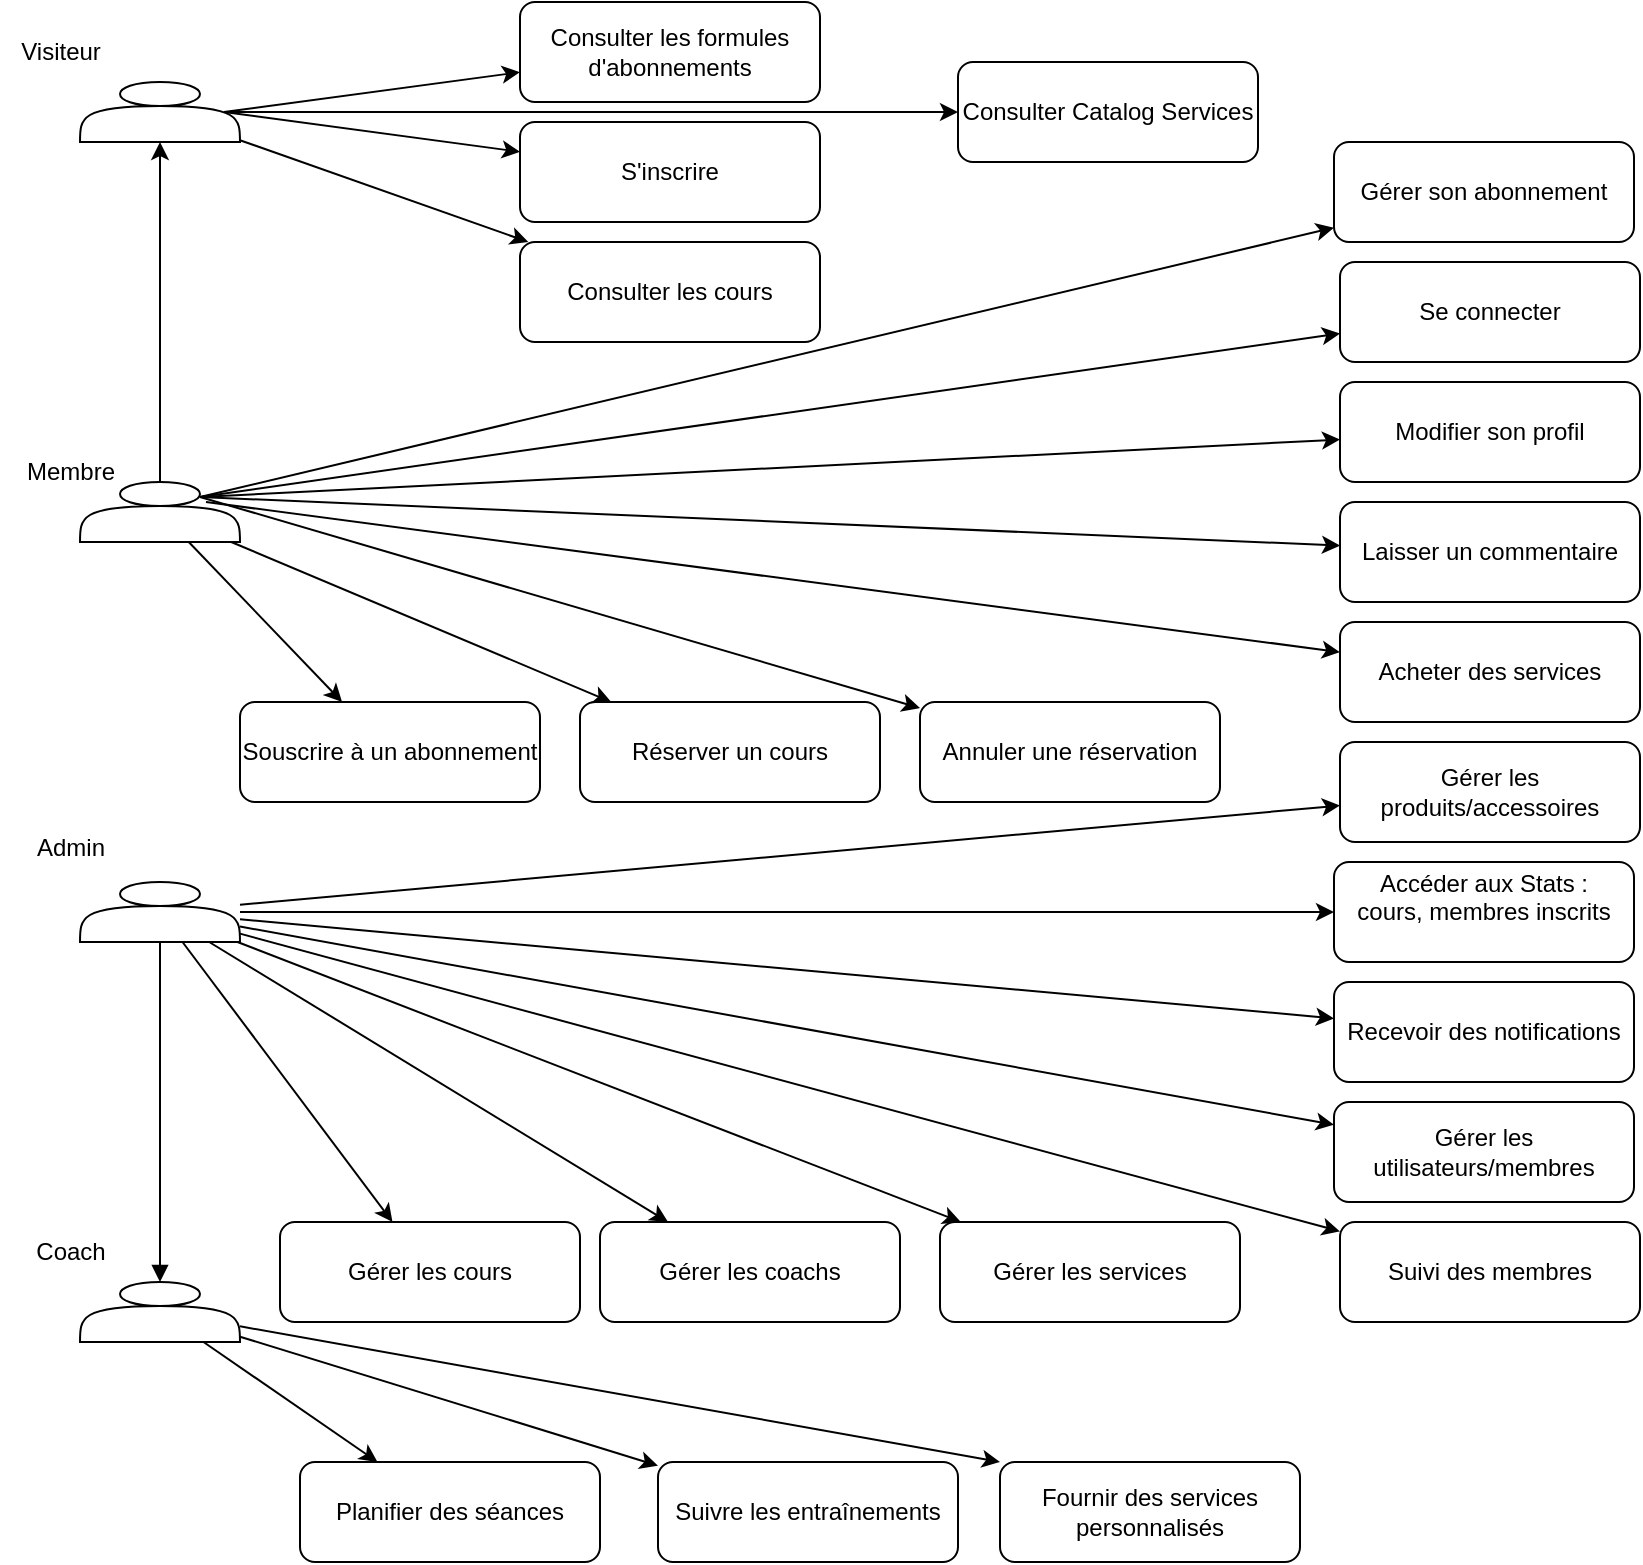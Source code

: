 <mxfile version="24.7.7">
  <diagram name="Page-1" id="BdN76-tdilZYNQ-DIlIB">
    <mxGraphModel dx="1687" dy="887" grid="0" gridSize="10" guides="1" tooltips="1" connect="1" arrows="1" fold="1" page="0" pageScale="1" pageWidth="827" pageHeight="1169" math="0" shadow="0">
      <root>
        <mxCell id="0" />
        <mxCell id="1" parent="0" />
        <mxCell id="2" value="" style="shape=actor" vertex="1" parent="1">
          <mxGeometry x="50" y="100" width="80" height="30" as="geometry" />
        </mxCell>
        <mxCell id="RHNZIFpAmjMhrLeifJv8-56" style="edgeStyle=orthogonalEdgeStyle;rounded=0;orthogonalLoop=1;jettySize=auto;html=1;exitX=0.5;exitY=0;exitDx=0;exitDy=0;entryX=0.5;entryY=1;entryDx=0;entryDy=0;" edge="1" parent="1" source="3" target="2">
          <mxGeometry relative="1" as="geometry" />
        </mxCell>
        <mxCell id="3" value="" style="shape=actor" vertex="1" parent="1">
          <mxGeometry x="50" y="300" width="80" height="30" as="geometry" />
        </mxCell>
        <mxCell id="4" value="" style="shape=actor" vertex="1" parent="1">
          <mxGeometry x="50" y="500" width="80" height="30" as="geometry" />
        </mxCell>
        <mxCell id="5" value="" style="shape=actor" vertex="1" parent="1">
          <mxGeometry x="50" y="700" width="80" height="30" as="geometry" />
        </mxCell>
        <mxCell id="6" value="S&#39;inscrire" style="rounded=1;whiteSpace=wrap" vertex="1" parent="1">
          <mxGeometry x="270" y="120" width="150" height="50" as="geometry" />
        </mxCell>
        <mxCell id="7" value="Consulter les cours" style="rounded=1;whiteSpace=wrap" vertex="1" parent="1">
          <mxGeometry x="270" y="180" width="150" height="50" as="geometry" />
        </mxCell>
        <mxCell id="8" value="Se connecter" style="rounded=1;whiteSpace=wrap" vertex="1" parent="1">
          <mxGeometry x="680" y="190" width="150" height="50" as="geometry" />
        </mxCell>
        <mxCell id="9" value="Réserver un cours" style="rounded=1;whiteSpace=wrap" vertex="1" parent="1">
          <mxGeometry x="300" y="410" width="150" height="50" as="geometry" />
        </mxCell>
        <mxCell id="10" value="Souscrire à un abonnement" style="rounded=1;whiteSpace=wrap" vertex="1" parent="1">
          <mxGeometry x="130" y="410" width="150" height="50" as="geometry" />
        </mxCell>
        <mxCell id="11" value="Consulter les formules d&#39;abonnements" style="rounded=1;whiteSpace=wrap" vertex="1" parent="1">
          <mxGeometry x="270" y="60" width="150" height="50" as="geometry" />
        </mxCell>
        <mxCell id="12" value="Modifier son profil" style="rounded=1;whiteSpace=wrap" vertex="1" parent="1">
          <mxGeometry x="680" y="250" width="150" height="50" as="geometry" />
        </mxCell>
        <mxCell id="13" value="Laisser un commentaire" style="rounded=1;whiteSpace=wrap" vertex="1" parent="1">
          <mxGeometry x="680" y="310" width="150" height="50" as="geometry" />
        </mxCell>
        <mxCell id="14" value="Acheter des services" style="rounded=1;whiteSpace=wrap" vertex="1" parent="1">
          <mxGeometry x="680" y="370" width="150" height="50" as="geometry" />
        </mxCell>
        <mxCell id="15" value="Annuler une réservation" style="rounded=1;whiteSpace=wrap" vertex="1" parent="1">
          <mxGeometry x="470" y="410" width="150" height="50" as="geometry" />
        </mxCell>
        <mxCell id="16" value="Gérer son abonnement" style="rounded=1;whiteSpace=wrap" vertex="1" parent="1">
          <mxGeometry x="677" y="130" width="150" height="50" as="geometry" />
        </mxCell>
        <mxCell id="17" value="Suivi des membres" style="rounded=1;whiteSpace=wrap" vertex="1" parent="1">
          <mxGeometry x="680" y="670" width="150" height="50" as="geometry" />
        </mxCell>
        <mxCell id="18" value="Gérer les utilisateurs/membres" style="rounded=1;whiteSpace=wrap" vertex="1" parent="1">
          <mxGeometry x="677" y="610" width="150" height="50" as="geometry" />
        </mxCell>
        <mxCell id="19" value="Gérer les cours" style="rounded=1;whiteSpace=wrap" vertex="1" parent="1">
          <mxGeometry x="150" y="670" width="150" height="50" as="geometry" />
        </mxCell>
        <mxCell id="20" value="Gérer les coachs" style="rounded=1;whiteSpace=wrap" vertex="1" parent="1">
          <mxGeometry x="310" y="670" width="150" height="50" as="geometry" />
        </mxCell>
        <mxCell id="21" value="Gérer les produits/accessoires" style="rounded=1;whiteSpace=wrap" vertex="1" parent="1">
          <mxGeometry x="680" y="430" width="150" height="50" as="geometry" />
        </mxCell>
        <mxCell id="22" value="Gérer les services" style="rounded=1;whiteSpace=wrap" vertex="1" parent="1">
          <mxGeometry x="480" y="670" width="150" height="50" as="geometry" />
        </mxCell>
        <mxCell id="23" value="Accéder aux Stats :&#xa;cours, membres inscrits&#xa;" style="rounded=1;whiteSpace=wrap" vertex="1" parent="1">
          <mxGeometry x="677" y="490" width="150" height="50" as="geometry" />
        </mxCell>
        <mxCell id="24" value="Recevoir des notifications" style="rounded=1;whiteSpace=wrap" vertex="1" parent="1">
          <mxGeometry x="677" y="550" width="150" height="50" as="geometry" />
        </mxCell>
        <mxCell id="26" value="Planifier des séances" style="rounded=1;whiteSpace=wrap" vertex="1" parent="1">
          <mxGeometry x="160" y="790" width="150" height="50" as="geometry" />
        </mxCell>
        <mxCell id="27" value="Suivre les entraînements" style="rounded=1;whiteSpace=wrap" vertex="1" parent="1">
          <mxGeometry x="339" y="790" width="150" height="50" as="geometry" />
        </mxCell>
        <mxCell id="28" value="Fournir des services personnalisés" style="rounded=1;whiteSpace=wrap" vertex="1" parent="1">
          <mxGeometry x="510" y="790" width="150" height="50" as="geometry" />
        </mxCell>
        <mxCell id="29" style="rounded=1;exitX=0.9;exitY=0.5;exitDx=0;exitDy=0;exitPerimeter=0;" edge="1" parent="1" source="2" target="6">
          <mxGeometry relative="1" as="geometry" />
        </mxCell>
        <mxCell id="30" style="rounded=1;" edge="1" parent="1" source="2" target="7">
          <mxGeometry relative="1" as="geometry" />
        </mxCell>
        <mxCell id="31" style="rounded=1;exitX=0.75;exitY=0.25;exitDx=0;exitDy=0;exitPerimeter=0;" edge="1" parent="1" source="3" target="8">
          <mxGeometry relative="1" as="geometry" />
        </mxCell>
        <mxCell id="32" style="rounded=1;" edge="1" parent="1" source="3" target="9">
          <mxGeometry relative="1" as="geometry" />
        </mxCell>
        <mxCell id="33" style="rounded=1;" edge="1" parent="1" source="3" target="10">
          <mxGeometry relative="1" as="geometry" />
        </mxCell>
        <mxCell id="34" style="rounded=1;exitX=0.9;exitY=0.5;exitDx=0;exitDy=0;exitPerimeter=0;" edge="1" parent="1" source="2" target="11">
          <mxGeometry relative="1" as="geometry" />
        </mxCell>
        <mxCell id="35" style="rounded=1;exitX=0.75;exitY=0.25;exitDx=0;exitDy=0;exitPerimeter=0;" edge="1" parent="1" source="3" target="12">
          <mxGeometry relative="1" as="geometry" />
        </mxCell>
        <mxCell id="36" style="rounded=1;exitX=0.75;exitY=0.25;exitDx=0;exitDy=0;exitPerimeter=0;" edge="1" parent="1" source="3" target="13">
          <mxGeometry relative="1" as="geometry" />
        </mxCell>
        <mxCell id="37" style="rounded=1;" edge="1" parent="1" target="14">
          <mxGeometry relative="1" as="geometry">
            <mxPoint x="113" y="310" as="sourcePoint" />
          </mxGeometry>
        </mxCell>
        <mxCell id="38" style="rounded=1;exitX=0.75;exitY=0.25;exitDx=0;exitDy=0;exitPerimeter=0;" edge="1" parent="1" source="3" target="15">
          <mxGeometry relative="1" as="geometry" />
        </mxCell>
        <mxCell id="39" style="rounded=1;exitX=0.75;exitY=0.25;exitDx=0;exitDy=0;exitPerimeter=0;" edge="1" parent="1" source="3" target="16">
          <mxGeometry relative="1" as="geometry" />
        </mxCell>
        <mxCell id="40" style="rounded=1;" edge="1" parent="1" source="4" target="17">
          <mxGeometry relative="1" as="geometry" />
        </mxCell>
        <mxCell id="41" style="rounded=1;" edge="1" parent="1" source="4" target="18">
          <mxGeometry relative="1" as="geometry" />
        </mxCell>
        <mxCell id="42" style="rounded=1;" edge="1" parent="1" source="4" target="19">
          <mxGeometry relative="1" as="geometry" />
        </mxCell>
        <mxCell id="43" style="rounded=1;" edge="1" parent="1" source="4" target="20">
          <mxGeometry relative="1" as="geometry" />
        </mxCell>
        <mxCell id="44" style="rounded=1;" edge="1" parent="1" source="4" target="21">
          <mxGeometry relative="1" as="geometry" />
        </mxCell>
        <mxCell id="45" style="rounded=1;" edge="1" parent="1" source="4" target="22">
          <mxGeometry relative="1" as="geometry" />
        </mxCell>
        <mxCell id="46" style="rounded=1;" edge="1" parent="1" source="4" target="23">
          <mxGeometry relative="1" as="geometry" />
        </mxCell>
        <mxCell id="47" style="rounded=1;" edge="1" parent="1" source="4" target="24">
          <mxGeometry relative="1" as="geometry" />
        </mxCell>
        <mxCell id="49" style="rounded=1;" edge="1" parent="1" source="5" target="26">
          <mxGeometry relative="1" as="geometry" />
        </mxCell>
        <mxCell id="50" style="rounded=1;" edge="1" parent="1" source="5" target="27">
          <mxGeometry relative="1" as="geometry" />
        </mxCell>
        <mxCell id="51" style="rounded=1;entryX=0;entryY=0;entryDx=0;entryDy=0;" edge="1" parent="1" source="5" target="28">
          <mxGeometry relative="1" as="geometry">
            <mxPoint x="500" y="790" as="targetPoint" />
          </mxGeometry>
        </mxCell>
        <mxCell id="52" style="endArrow=block;endFill=1;" edge="1" parent="1" source="4" target="5">
          <mxGeometry relative="1" as="geometry" />
        </mxCell>
        <mxCell id="RHNZIFpAmjMhrLeifJv8-53" value="Visiteur" style="text;html=1;align=center;verticalAlign=middle;resizable=0;points=[];autosize=1;strokeColor=none;fillColor=none;" vertex="1" parent="1">
          <mxGeometry x="10" y="70" width="60" height="30" as="geometry" />
        </mxCell>
        <mxCell id="RHNZIFpAmjMhrLeifJv8-54" value="Membre" style="text;html=1;align=center;verticalAlign=middle;resizable=0;points=[];autosize=1;strokeColor=none;fillColor=none;" vertex="1" parent="1">
          <mxGeometry x="10" y="280" width="70" height="30" as="geometry" />
        </mxCell>
        <mxCell id="RHNZIFpAmjMhrLeifJv8-55" value="Admin" style="text;html=1;align=center;verticalAlign=middle;resizable=0;points=[];autosize=1;strokeColor=none;fillColor=none;" vertex="1" parent="1">
          <mxGeometry x="15" y="468" width="60" height="30" as="geometry" />
        </mxCell>
        <mxCell id="RHNZIFpAmjMhrLeifJv8-57" value="Coach" style="text;html=1;align=center;verticalAlign=middle;resizable=0;points=[];autosize=1;strokeColor=none;fillColor=none;" vertex="1" parent="1">
          <mxGeometry x="15" y="670" width="60" height="30" as="geometry" />
        </mxCell>
        <mxCell id="RHNZIFpAmjMhrLeifJv8-59" value="Consulter Catalog Services" style="rounded=1;whiteSpace=wrap" vertex="1" parent="1">
          <mxGeometry x="489" y="90" width="150" height="50" as="geometry" />
        </mxCell>
        <mxCell id="RHNZIFpAmjMhrLeifJv8-60" style="rounded=1;exitX=0.9;exitY=0.5;exitDx=0;exitDy=0;exitPerimeter=0;entryX=0;entryY=0.5;entryDx=0;entryDy=0;" edge="1" parent="1" source="2" target="RHNZIFpAmjMhrLeifJv8-59">
          <mxGeometry relative="1" as="geometry">
            <mxPoint x="132" y="125" as="sourcePoint" />
            <mxPoint x="330" y="140" as="targetPoint" />
          </mxGeometry>
        </mxCell>
      </root>
    </mxGraphModel>
  </diagram>
</mxfile>
